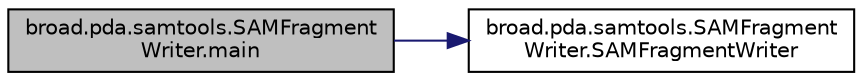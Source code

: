 digraph "broad.pda.samtools.SAMFragmentWriter.main"
{
  edge [fontname="Helvetica",fontsize="10",labelfontname="Helvetica",labelfontsize="10"];
  node [fontname="Helvetica",fontsize="10",shape=record];
  rankdir="LR";
  Node1 [label="broad.pda.samtools.SAMFragment\lWriter.main",height=0.2,width=0.4,color="black", fillcolor="grey75", style="filled" fontcolor="black"];
  Node1 -> Node2 [color="midnightblue",fontsize="10",style="solid",fontname="Helvetica"];
  Node2 [label="broad.pda.samtools.SAMFragment\lWriter.SAMFragmentWriter",height=0.2,width=0.4,color="black", fillcolor="white", style="filled",URL="$classbroad_1_1pda_1_1samtools_1_1_s_a_m_fragment_writer.html#af8c178f8c81cc05e0469ef9e082dcdbb"];
}
